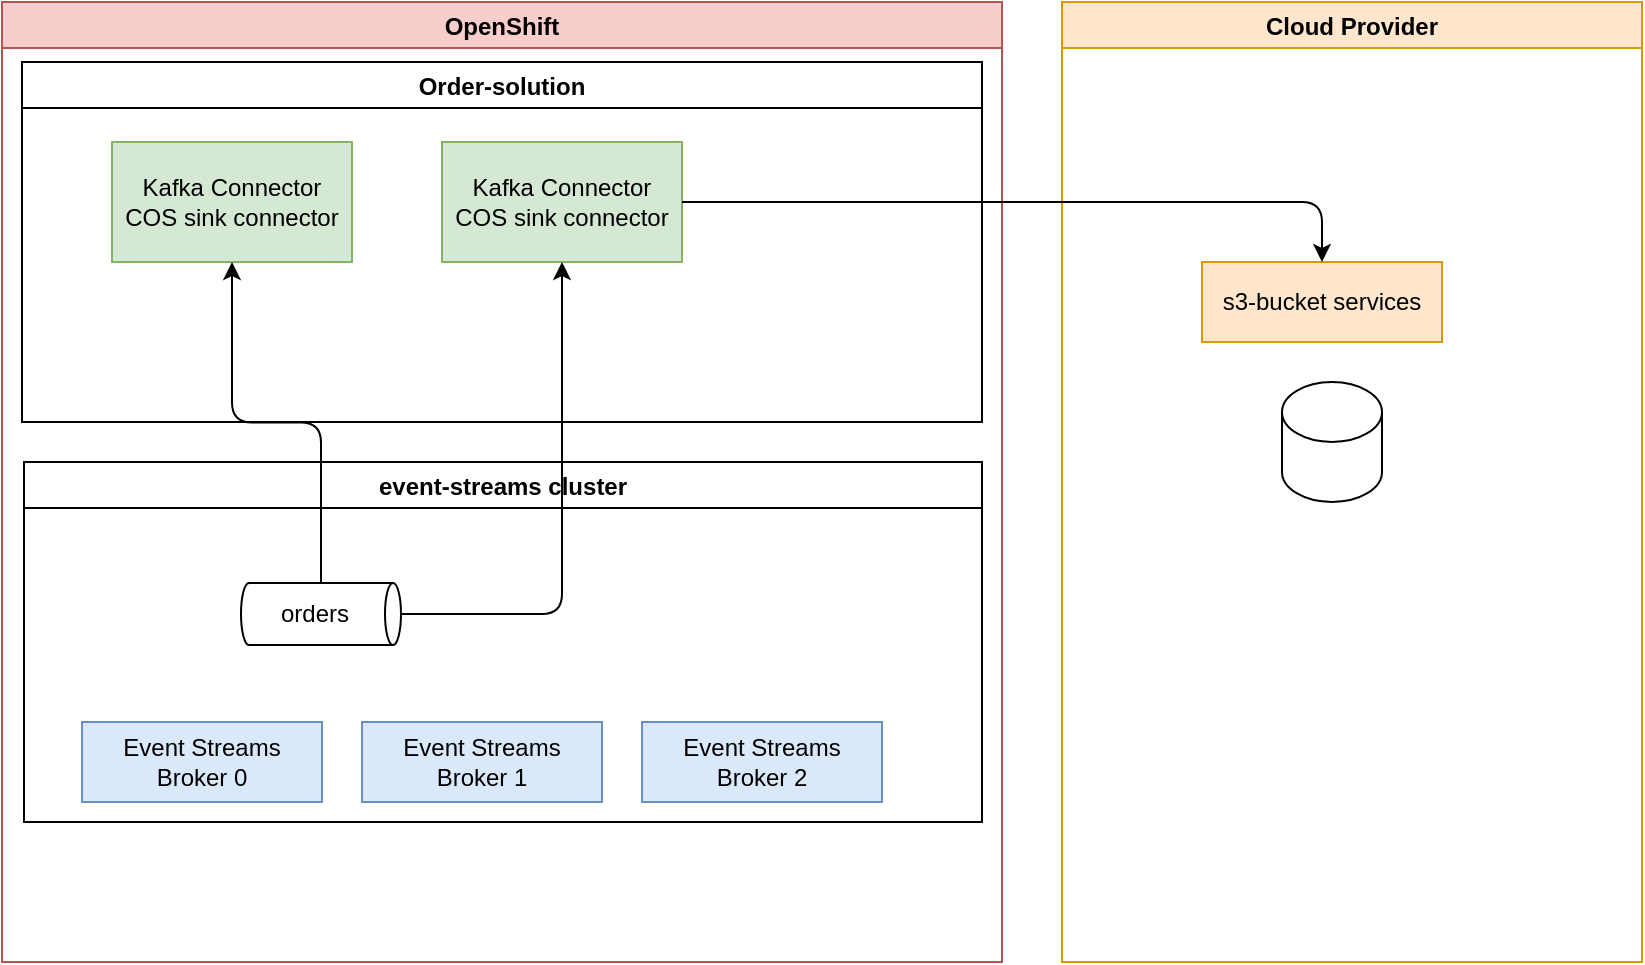<mxfile>
    <diagram id="rFmOCMcaIkLP6CqxaiLA" name="Page-1">
        <mxGraphModel dx="695" dy="566" grid="1" gridSize="10" guides="1" tooltips="1" connect="1" arrows="1" fold="1" page="1" pageScale="1" pageWidth="850" pageHeight="1100" math="0" shadow="0">
            <root>
                <mxCell id="0"/>
                <mxCell id="1" parent="0"/>
                <mxCell id="2" value="OpenShift" style="swimlane;fillColor=#f8cecc;strokeColor=#b85450;" parent="1" vertex="1">
                    <mxGeometry x="20" y="10" width="500" height="480" as="geometry"/>
                </mxCell>
                <mxCell id="3" value="Order-solution" style="swimlane;" parent="2" vertex="1">
                    <mxGeometry x="10" y="30" width="480" height="180" as="geometry"/>
                </mxCell>
                <mxCell id="18" value="Kafka Connector&lt;br&gt;COS sink connector" style="rounded=0;whiteSpace=wrap;html=1;fillColor=#d5e8d4;strokeColor=#82b366;" parent="3" vertex="1">
                    <mxGeometry x="45" y="40" width="120" height="60" as="geometry"/>
                </mxCell>
                <mxCell id="26" value="Kafka Connector&lt;br&gt;COS sink connector" style="rounded=0;whiteSpace=wrap;html=1;fillColor=#d5e8d4;strokeColor=#82b366;" parent="3" vertex="1">
                    <mxGeometry x="210" y="40" width="120" height="60" as="geometry"/>
                </mxCell>
                <mxCell id="10" value="event-streams cluster" style="swimlane;verticalAlign=middle;textDirection=ltr;horizontal=1;" parent="2" vertex="1">
                    <mxGeometry x="11" y="230" width="479" height="180" as="geometry">
                        <mxRectangle x="11" y="320" width="160" height="23" as="alternateBounds"/>
                    </mxGeometry>
                </mxCell>
                <mxCell id="12" value="Event Streams&lt;br&gt;Broker 0" style="rounded=0;whiteSpace=wrap;html=1;fillColor=#dae8fc;strokeColor=#6c8ebf;" parent="10" vertex="1">
                    <mxGeometry x="29" y="130" width="120" height="40" as="geometry"/>
                </mxCell>
                <mxCell id="13" value="Event Streams&lt;br&gt;Broker 1" style="rounded=0;whiteSpace=wrap;html=1;fillColor=#dae8fc;strokeColor=#6c8ebf;" parent="10" vertex="1">
                    <mxGeometry x="169" y="130" width="120" height="40" as="geometry"/>
                </mxCell>
                <mxCell id="14" value="Event Streams&lt;br&gt;Broker 2" style="rounded=0;whiteSpace=wrap;html=1;fillColor=#dae8fc;strokeColor=#6c8ebf;" parent="10" vertex="1">
                    <mxGeometry x="309" y="130" width="120" height="40" as="geometry"/>
                </mxCell>
                <mxCell id="19" value="orders" style="shape=cylinder3;whiteSpace=wrap;html=1;boundedLbl=1;backgroundOutline=1;size=4;rotation=90;align=center;horizontal=0;" parent="10" vertex="1">
                    <mxGeometry x="133" y="36" width="31" height="80" as="geometry"/>
                </mxCell>
                <mxCell id="31" style="edgeStyle=orthogonalEdgeStyle;html=1;entryX=0.5;entryY=1;entryDx=0;entryDy=0;" parent="2" source="19" target="18" edge="1">
                    <mxGeometry relative="1" as="geometry"/>
                </mxCell>
                <mxCell id="32" style="edgeStyle=orthogonalEdgeStyle;html=1;" parent="2" source="19" target="26" edge="1">
                    <mxGeometry relative="1" as="geometry"/>
                </mxCell>
                <mxCell id="27" value="Cloud Provider" style="swimlane;fillColor=#ffe6cc;strokeColor=#d79b00;" parent="1" vertex="1">
                    <mxGeometry x="550" y="10" width="290" height="480" as="geometry"/>
                </mxCell>
                <mxCell id="28" value="" style="shape=cylinder3;whiteSpace=wrap;html=1;boundedLbl=1;backgroundOutline=1;size=15;" parent="27" vertex="1">
                    <mxGeometry x="110" y="190" width="50" height="60" as="geometry"/>
                </mxCell>
                <mxCell id="29" value="s3-bucket services" style="rounded=0;whiteSpace=wrap;html=1;fillColor=#ffe6cc;strokeColor=#d79b00;" parent="27" vertex="1">
                    <mxGeometry x="70" y="130" width="120" height="40" as="geometry"/>
                </mxCell>
                <mxCell id="30" style="edgeStyle=orthogonalEdgeStyle;html=1;entryX=0.5;entryY=0;entryDx=0;entryDy=0;" parent="1" source="26" target="29" edge="1">
                    <mxGeometry relative="1" as="geometry"/>
                </mxCell>
            </root>
        </mxGraphModel>
    </diagram>
</mxfile>